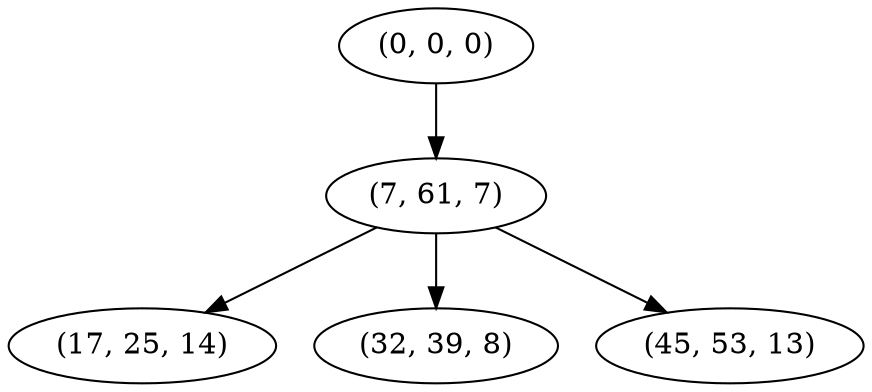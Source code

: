 digraph tree {
    "(0, 0, 0)";
    "(7, 61, 7)";
    "(17, 25, 14)";
    "(32, 39, 8)";
    "(45, 53, 13)";
    "(0, 0, 0)" -> "(7, 61, 7)";
    "(7, 61, 7)" -> "(17, 25, 14)";
    "(7, 61, 7)" -> "(32, 39, 8)";
    "(7, 61, 7)" -> "(45, 53, 13)";
}
